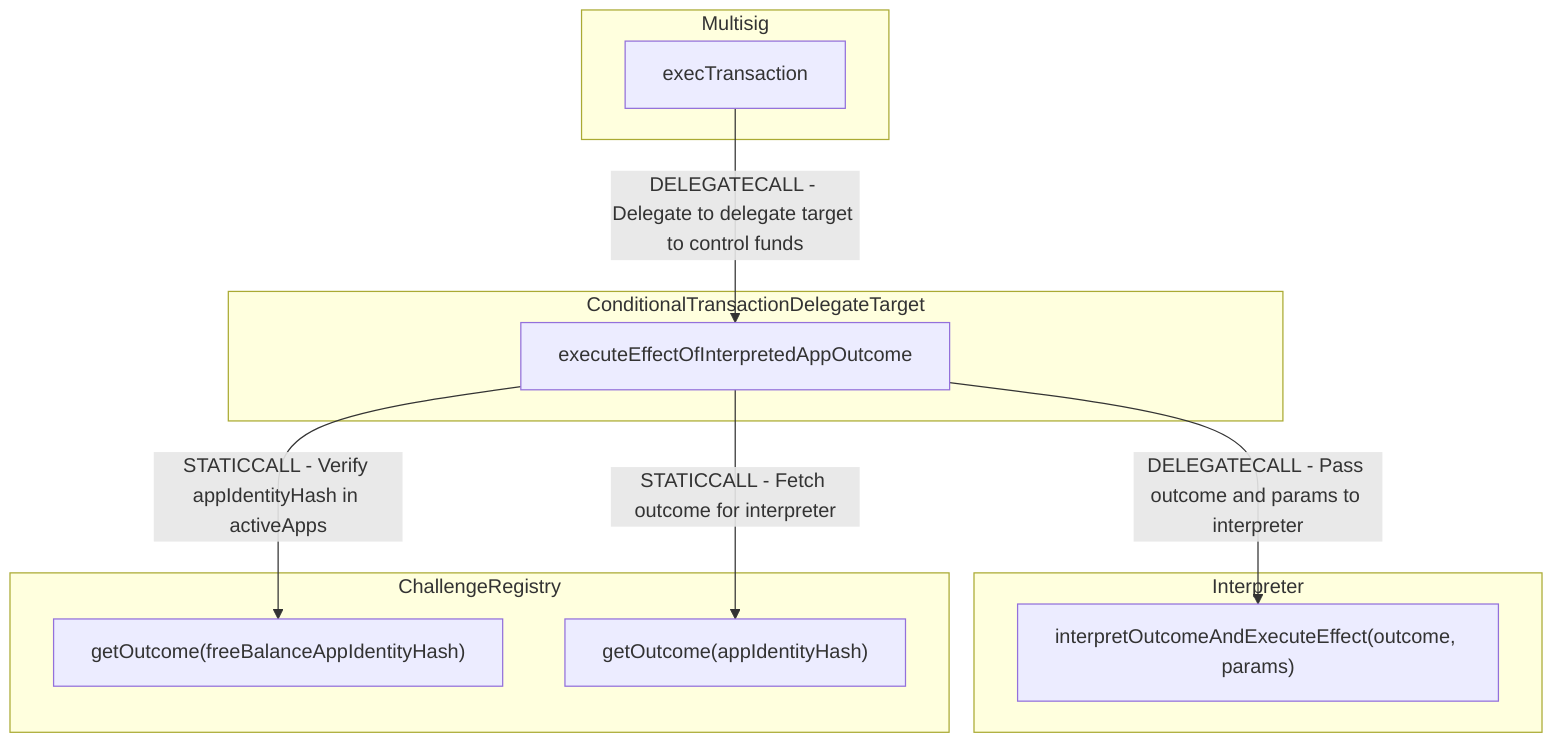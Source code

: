 graph TB

    subgraph Interpreter
        interpretOutcomeAndExecuteEffect["interpretOutcomeAndExecuteEffect(outcome, params)"]
    end

    subgraph ChallengeRegistry
        getOutcome["getOutcome(freeBalanceAppIdentityHash)"]
        getOutcome2["getOutcome(appIdentityHash)"]
    end

    subgraph ConditionalTransactionDelegateTarget
        executeEffectOfInterpretedAppOutcome
        executeEffectOfInterpretedAppOutcome
          -->|DELEGATECALL - Pass outcome and params to interpreter| interpretOutcomeAndExecuteEffect
        executeEffectOfInterpretedAppOutcome
          -->|STATICCALL - Fetch outcome for interpreter| getOutcome2
        executeEffectOfInterpretedAppOutcome
          -->|STATICCALL - Verify appIdentityHash in activeApps| getOutcome
    end

    subgraph Multisig
        execTransaction
          -->|DELEGATECALL - Delegate to delegate target to control funds |executeEffectOfInterpretedAppOutcome
    end
